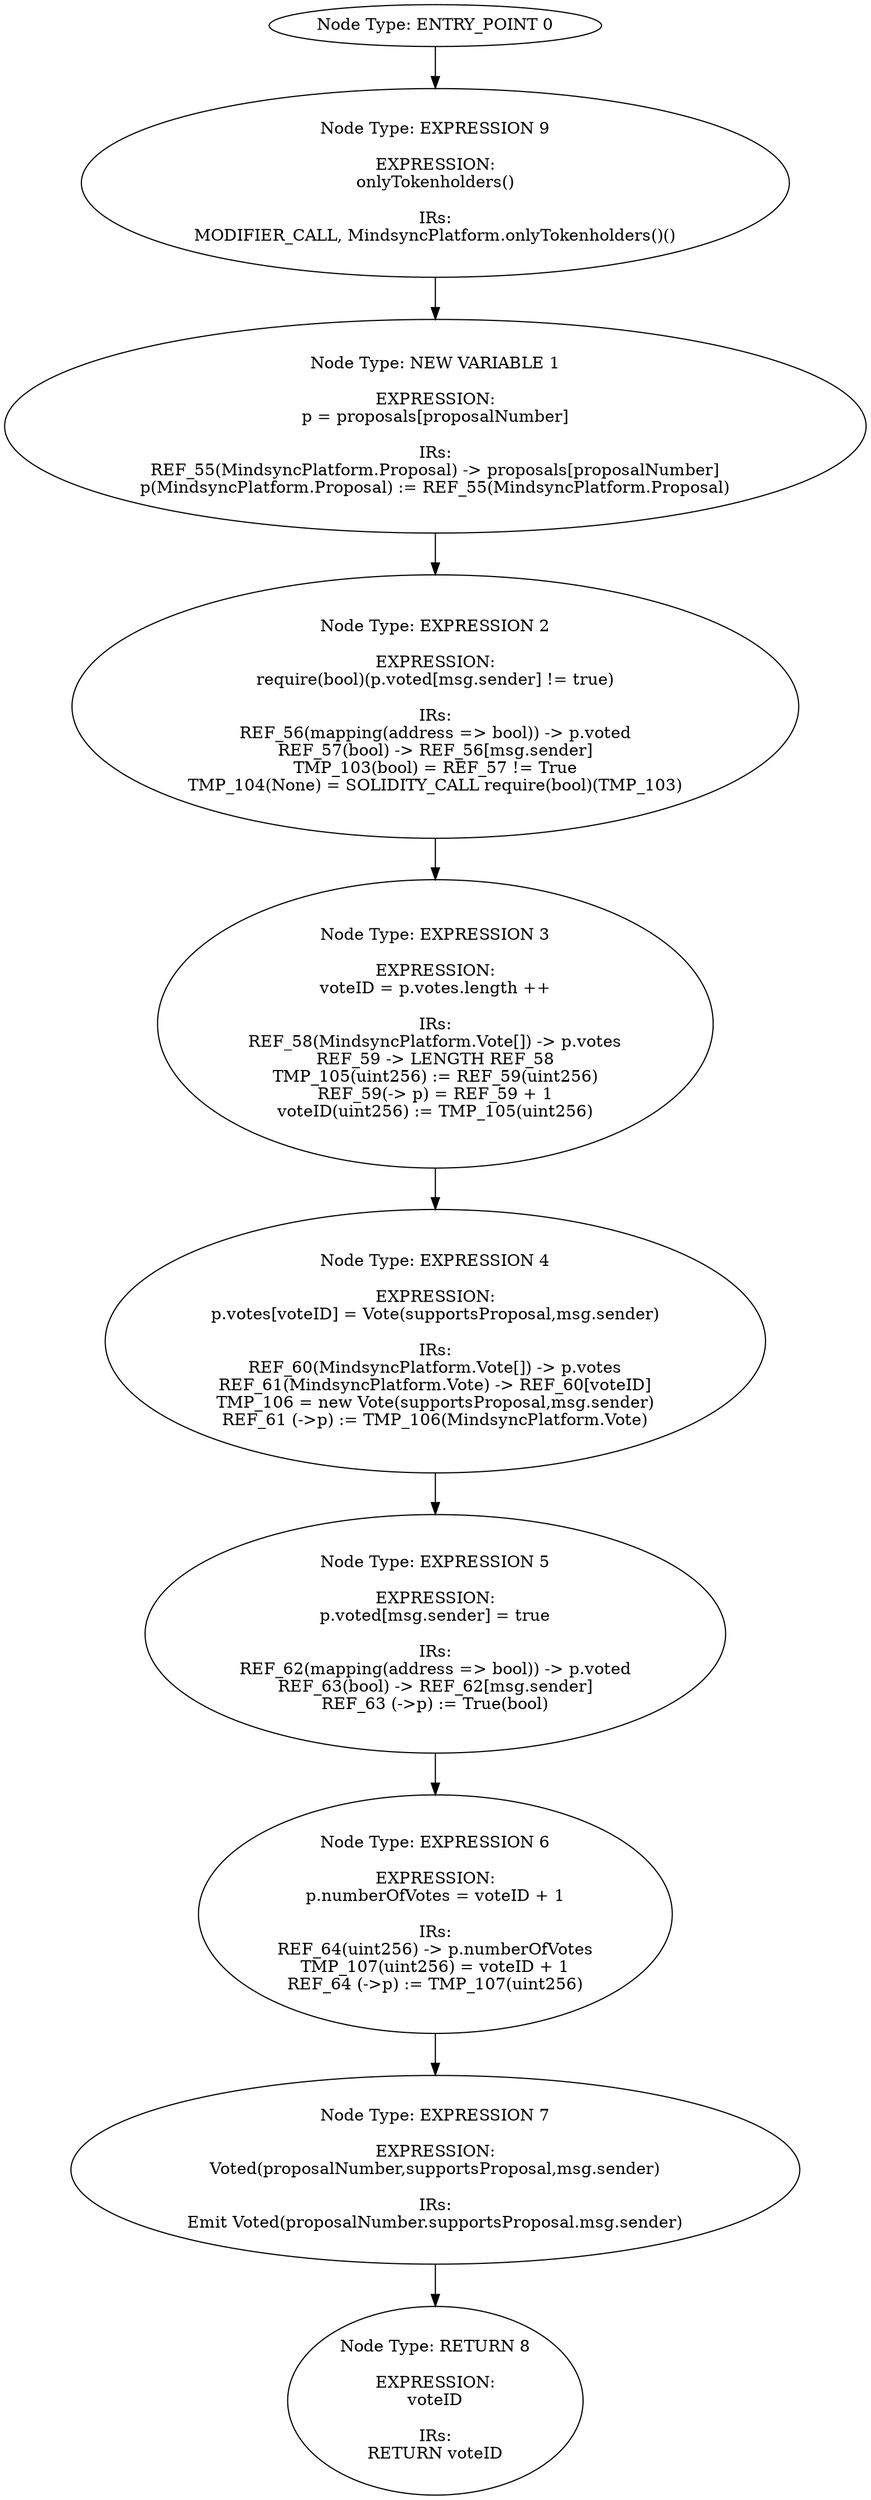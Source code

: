 digraph{
0[label="Node Type: ENTRY_POINT 0
"];
0->9;
1[label="Node Type: NEW VARIABLE 1

EXPRESSION:
p = proposals[proposalNumber]

IRs:
REF_55(MindsyncPlatform.Proposal) -> proposals[proposalNumber]
p(MindsyncPlatform.Proposal) := REF_55(MindsyncPlatform.Proposal)"];
1->2;
2[label="Node Type: EXPRESSION 2

EXPRESSION:
require(bool)(p.voted[msg.sender] != true)

IRs:
REF_56(mapping(address => bool)) -> p.voted
REF_57(bool) -> REF_56[msg.sender]
TMP_103(bool) = REF_57 != True
TMP_104(None) = SOLIDITY_CALL require(bool)(TMP_103)"];
2->3;
3[label="Node Type: EXPRESSION 3

EXPRESSION:
voteID = p.votes.length ++

IRs:
REF_58(MindsyncPlatform.Vote[]) -> p.votes
REF_59 -> LENGTH REF_58
TMP_105(uint256) := REF_59(uint256)
REF_59(-> p) = REF_59 + 1
voteID(uint256) := TMP_105(uint256)"];
3->4;
4[label="Node Type: EXPRESSION 4

EXPRESSION:
p.votes[voteID] = Vote(supportsProposal,msg.sender)

IRs:
REF_60(MindsyncPlatform.Vote[]) -> p.votes
REF_61(MindsyncPlatform.Vote) -> REF_60[voteID]
TMP_106 = new Vote(supportsProposal,msg.sender)
REF_61 (->p) := TMP_106(MindsyncPlatform.Vote)"];
4->5;
5[label="Node Type: EXPRESSION 5

EXPRESSION:
p.voted[msg.sender] = true

IRs:
REF_62(mapping(address => bool)) -> p.voted
REF_63(bool) -> REF_62[msg.sender]
REF_63 (->p) := True(bool)"];
5->6;
6[label="Node Type: EXPRESSION 6

EXPRESSION:
p.numberOfVotes = voteID + 1

IRs:
REF_64(uint256) -> p.numberOfVotes
TMP_107(uint256) = voteID + 1
REF_64 (->p) := TMP_107(uint256)"];
6->7;
7[label="Node Type: EXPRESSION 7

EXPRESSION:
Voted(proposalNumber,supportsProposal,msg.sender)

IRs:
Emit Voted(proposalNumber.supportsProposal.msg.sender)"];
7->8;
8[label="Node Type: RETURN 8

EXPRESSION:
voteID

IRs:
RETURN voteID"];
9[label="Node Type: EXPRESSION 9

EXPRESSION:
onlyTokenholders()

IRs:
MODIFIER_CALL, MindsyncPlatform.onlyTokenholders()()"];
9->1;
}
